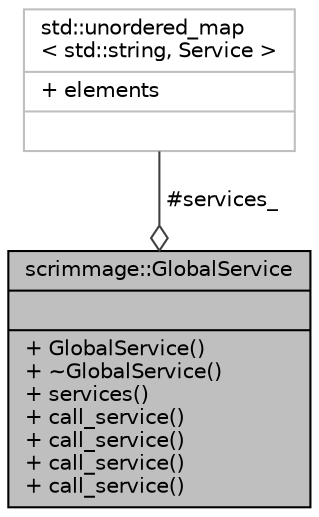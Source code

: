 digraph "scrimmage::GlobalService"
{
 // LATEX_PDF_SIZE
  edge [fontname="Helvetica",fontsize="10",labelfontname="Helvetica",labelfontsize="10"];
  node [fontname="Helvetica",fontsize="10",shape=record];
  Node1 [label="{scrimmage::GlobalService\n||+ GlobalService()\l+ ~GlobalService()\l+ services()\l+ call_service()\l+ call_service()\l+ call_service()\l+ call_service()\l}",height=0.2,width=0.4,color="black", fillcolor="grey75", style="filled", fontcolor="black",tooltip=" "];
  Node2 -> Node1 [color="grey25",fontsize="10",style="solid",label=" #services_" ,arrowhead="odiamond",fontname="Helvetica"];
  Node2 [label="{std::unordered_map\l\< std::string, Service \>\n|+ elements\l|}",height=0.2,width=0.4,color="grey75", fillcolor="white", style="filled",tooltip=" "];
}

